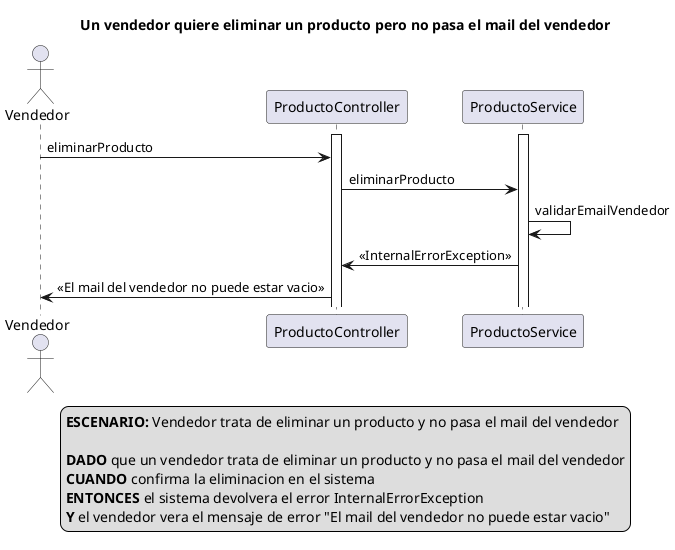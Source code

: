 @startuml
actor Vendedor
activate ProductoController
activate ProductoService

title Un vendedor quiere eliminar un producto pero no pasa el mail del vendedor

Vendedor -> ProductoController: eliminarProducto

ProductoController -> ProductoService: eliminarProducto

ProductoService -> ProductoService: validarEmailVendedor

ProductoService -> ProductoController: <<InternalErrorException>>

ProductoController -> Vendedor: <<El mail del vendedor no puede estar vacio>>

legend
<b>ESCENARIO:</b> Vendedor trata de eliminar un producto y no pasa el mail del vendedor

<b>DADO</b> que un vendedor trata de eliminar un producto y no pasa el mail del vendedor
<b>CUANDO</b> confirma la eliminacion en el sistema  
<b>ENTONCES</b> el sistema devolvera el error InternalErrorException
<b>Y</b> el vendedor vera el mensaje de error "El mail del vendedor no puede estar vacio"
end legend

@enduml